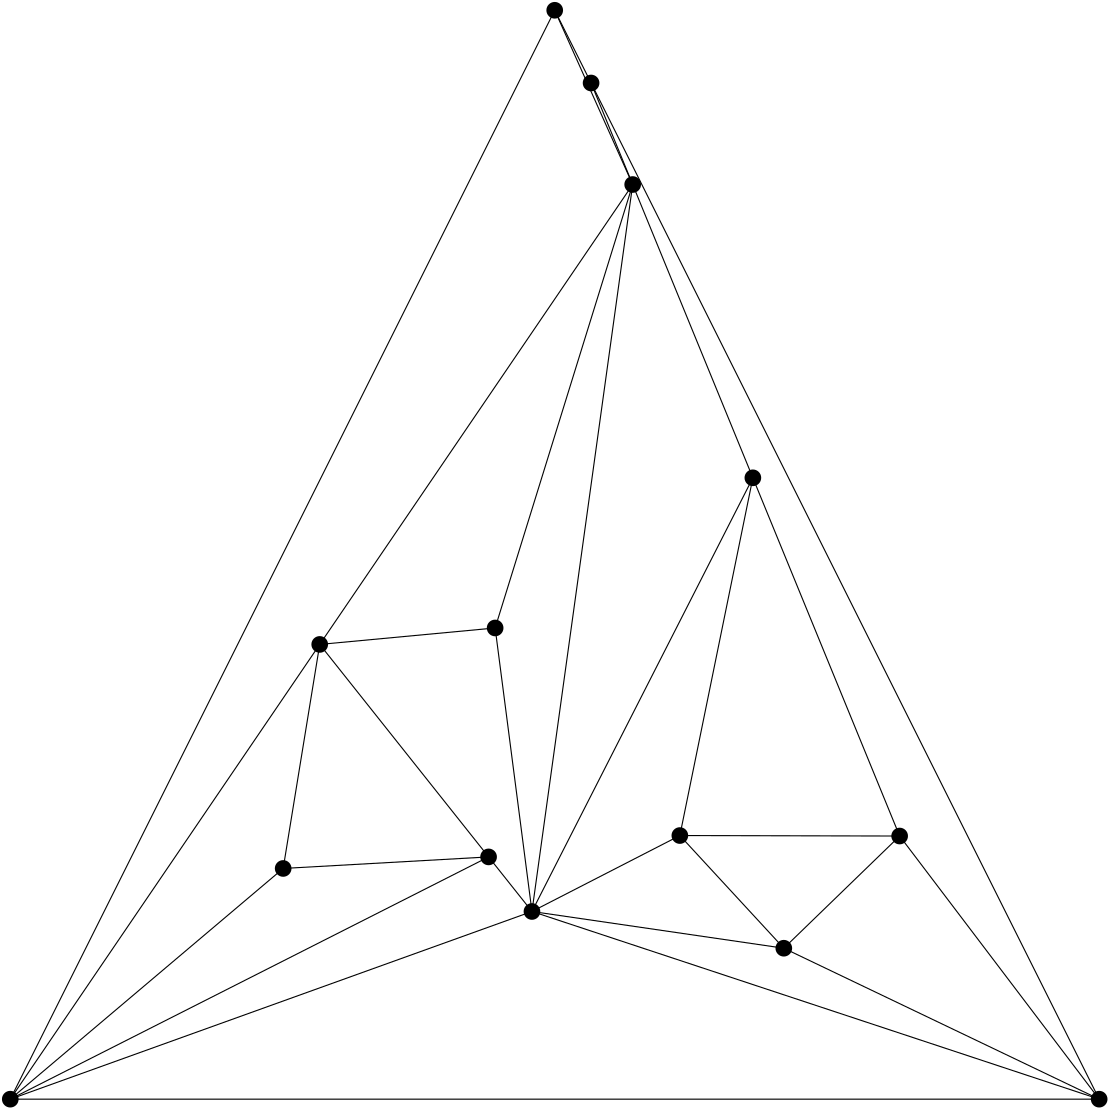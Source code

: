 <?xml version="1.0"?>
			<!DOCTYPE ipe SYSTEM "ipe.dtd">
			<ipe version="70005" creator="Ipe 7.1.4">
			<info created="D:20150825115823" modified="D:20150825115852"/>
					<ipestyle name="basic">
		<symbol name="arrow/arc(spx)">
		<path stroke="sym-stroke" fill="sym-stroke" pen="sym-pen">
		0 0 m
		-1 0.333 l
		-1 -0.333 l
		h
		</path>
		</symbol>
		<symbol name="arrow/farc(spx)">
		<path stroke="sym-stroke" fill="white" pen="sym-pen">
		0 0 m
		-1 0.333 l
		-1 -0.333 l
		h
		</path>
		</symbol>
		<symbol name="mark/circle(sx)" transformations="translations">
		<path fill="sym-stroke">
		0.6 0 0 0.6 0 0 e
		0.4 0 0 0.4 0 0 e
		</path>
		</symbol>
		<symbol name="mark/disk(sx)" transformations="translations">
		<path fill="sym-stroke">
		0.6 0 0 0.6 0 0 e
		</path>
		</symbol>
		<symbol name="mark/fdisk(sfx)" transformations="translations">
		<group>
		<path fill="sym-fill">
		0.5 0 0 0.5 0 0 e
		</path>
		<path fill="sym-stroke" fillrule="eofill">
		0.6 0 0 0.6 0 0 e
		0.4 0 0 0.4 0 0 e
		</path>
		</group>
		</symbol>
		<symbol name="mark/box(sx)" transformations="translations">
		<path fill="sym-stroke" fillrule="eofill">
		-0.6 -0.6 m
		0.6 -0.6 l
		0.6 0.6 l
		-0.6 0.6 l
		h
		-0.4 -0.4 m
		0.4 -0.4 l
		0.4 0.4 l
		-0.4 0.4 l
		h
		</path>
		</symbol>
		<symbol name="mark/square(sx)" transformations="translations">
		<path fill="sym-stroke">
		-0.6 -0.6 m
		0.6 -0.6 l
		0.6 0.6 l
		-0.6 0.6 l
		h
		</path>
		</symbol>
		<symbol name="mark/fsquare(sfx)" transformations="translations">
		<group>
		<path fill="sym-fill">
		-0.5 -0.5 m
		0.5 -0.5 l
		0.5 0.5 l
		-0.5 0.5 l
		h
		</path>
		<path fill="sym-stroke" fillrule="eofill">
		-0.6 -0.6 m
		0.6 -0.6 l
		0.6 0.6 l
		-0.6 0.6 l
		h
		-0.4 -0.4 m
		0.4 -0.4 l
		0.4 0.4 l
		-0.4 0.4 l
		h
		</path>
		</group>
		</symbol>
		<symbol name="mark/cross(sx)" transformations="translations">
		<group>
		<path fill="sym-stroke">
		-0.43 -0.57 m
		0.57 0.43 l
		0.43 0.57 l
		-0.57 -0.43 l
		h
		</path>
		<path fill="sym-stroke">
		-0.43 0.57 m
		0.57 -0.43 l
		0.43 -0.57 l
		-0.57 0.43 l
		h
		</path>
		</group>
		</symbol>
		<symbol name="arrow/fnormal(spx)">
		<path stroke="sym-stroke" fill="white" pen="sym-pen">
		0 0 m
		-1 0.333 l
		-1 -0.333 l
		h
		</path>
		</symbol>
		<symbol name="arrow/pointed(spx)">
		<path stroke="sym-stroke" fill="sym-stroke" pen="sym-pen">
		0 0 m
		-1 0.333 l
		-0.8 0 l
		-1 -0.333 l
		h
		</path>
		</symbol>
		<symbol name="arrow/fpointed(spx)">
		<path stroke="sym-stroke" fill="white" pen="sym-pen">
		0 0 m
		-1 0.333 l
		-0.8 0 l
		-1 -0.333 l
		h
		</path>
		</symbol>
		<symbol name="arrow/linear(spx)">
		<path stroke="sym-stroke" pen="sym-pen">
		-1 0.333 m
		0 0 l
		-1 -0.333 l
		</path>
		</symbol>
		<symbol name="arrow/fdouble(spx)">
		<path stroke="sym-stroke" fill="white" pen="sym-pen">
		0 0 m
		-1 0.333 l
		-1 -0.333 l
		h
		-1 0 m
		-2 0.333 l
		-2 -0.333 l
		h
		</path>
		</symbol>
		<symbol name="arrow/double(spx)">
		<path stroke="sym-stroke" fill="sym-stroke" pen="sym-pen">
		0 0 m
		-1 0.333 l
		-1 -0.333 l
		h
		-1 0 m
		-2 0.333 l
		-2 -0.333 l
		h
		</path>
		</symbol>
		<pen name="heavier" value="0.8"/>
		<pen name="fat" value="1.2"/>
		<pen name="ultrafat" value="2"/>
		<symbolsize name="large" value="5"/>
		<symbolsize name="small" value="2"/>
		<symbolsize name="tiny" value="1.1"/>
		<arrowsize name="large" value="10"/>
		<arrowsize name="small" value="5"/>
		<arrowsize name="tiny" value="3"/>
		<color name="red" value="1 0 0"/>
		<color name="green" value="0 1 0"/>
		<color name="blue" value="0 0 1"/>
		<color name="yellow" value="1 1 0"/>
		<color name="orange" value="1 0.647 0"/>
		<color name="gold" value="1 0.843 0"/>
		<color name="purple" value="0.627 0.125 0.941"/>
		<color name="gray" value="0.745"/>
		<color name="brown" value="0.647 0.165 0.165"/>
		<color name="navy" value="0 0 0.502"/>
		<color name="pink" value="1 0.753 0.796"/>
		<color name="seagreen" value="0.18 0.545 0.341"/>
		<color name="turquoise" value="0.251 0.878 0.816"/>
		<color name="violet" value="0.933 0.51 0.933"/>
		<color name="darkblue" value="0 0 0.545"/>
		<color name="darkcyan" value="0 0.545 0.545"/>
		<color name="darkgray" value="0.663"/>
		<color name="darkgreen" value="0 0.392 0"/>
		<color name="darkmagenta" value="0.545 0 0.545"/>
		<color name="darkorange" value="1 0.549 0"/>
		<color name="darkred" value="0.545 0 0"/>
		<color name="lightblue" value="0.678 0.847 0.902"/>
		<color name="lightcyan" value="0.878 1 1"/>
		<color name="lightgray" value="0.827"/>
		<color name="lightgreen" value="0.565 0.933 0.565"/>
		<color name="lightyellow" value="1 1 0.878"/>
		<dashstyle name="dashed" value="[4] 0"/>
		<dashstyle name="dotted" value="[1 3] 0"/>
		<dashstyle name="dash dotted" value="[4 2 1 2] 0"/>
		<dashstyle name="dash dot dotted" value="[4 2 1 2 1 2] 0"/>
		<textsize name="large" value="\large"/>
		<textsize name="Large" value="\Large"/>
		<textsize name="LARGE" value="\LARGE"/>
		<textsize name="huge" value="\huge"/>
		<textsize name="Huge" value="\Huge"/>
		<textsize name="small" value="\small"/>
		<textsize name="footnote" value="\footnotesize"/>
		<textsize name="tiny" value="\tiny"/>
		<textstyle name="center" begin="\begin{center}" end="\end{center}"/>
		<textstyle name="itemize" begin="\begin{itemize}" end="\end{itemize}"/>
		<textstyle name="item" begin="\begin{itemize}\item{}" end="\end{itemize}"/>
		<gridsize name="4 pts" value="4"/>
		<gridsize name="8 pts (~3 mm)" value="8"/>
		<gridsize name="16 pts (~6 mm)" value="16"/>
		<gridsize name="32 pts (~12 mm)" value="32"/>
		<gridsize name="10 pts (~3.5 mm)" value="10"/>
		<gridsize name="20 pts (~7 mm)" value="20"/>
		<gridsize name="14 pts (~5 mm)" value="14"/>
		<gridsize name="28 pts (~10 mm)" value="28"/>
		<gridsize name="56 pts (~20 mm)" value="56"/>
		<anglesize name="90 deg" value="90"/>
		<anglesize name="60 deg" value="60"/>
		<anglesize name="45 deg" value="45"/>
		<anglesize name="30 deg" value="30"/>
		<anglesize name="22.5 deg" value="22.5"/>
		<tiling name="falling" angle="-60" step="4" width="1"/>
		<tiling name="rising" angle="30" step="4" width="1"/>
		</ipestyle>
<page>
			<layer name="alpha"/>
			<layer name="beta"/>
			<view layers="alpha beta" active="alpha"/>
<path layer="beta" stroke="black">
100.000000000000 100.000000000545 m
287.805224218766 167.565354110073 l
</path>
<path layer="beta" stroke="black">
100.000000000000 100.000000000545 m
211.401314070590 263.708184670903 l
</path>
<path layer="beta" stroke="black">
100.000000000000 100.000000000545 m
492.000000000000 100.000000000000 l
</path>
<path layer="beta" stroke="black">
100.000000000000 100.000000000545 m
272.191432560735 187.212962758359 l
</path>
<path layer="beta" stroke="black">
100.000000000000 100.000000000545 m
198.241077159835 183.054881419228 l
</path>
<path layer="beta" stroke="black">
100.000000000000 100.000000000545 m
296.000000000589 492.000000000000 l
</path>
<path layer="beta" stroke="black">
287.805224218766 167.565354110073 m
492.000000000000 100.000000000000 l
</path>
<path layer="beta" stroke="black">
287.805224218766 167.565354110073 m
272.191432560735 187.212962758359 l
</path>
<path layer="beta" stroke="black">
287.805224218766 167.565354110073 m
274.549443141846 269.632140322211 l
</path>
<path layer="beta" stroke="black">
287.805224218766 167.565354110073 m
324.065872893516 429.272752337502 l
</path>
<path layer="beta" stroke="black">
287.805224218766 167.565354110073 m
378.472940250233 154.340379128611 l
</path>
<path layer="beta" stroke="black">
287.805224218766 167.565354110073 m
367.330897969879 323.687868122145 l
</path>
<path layer="beta" stroke="black">
287.805224218766 167.565354110073 m
341.047068792188 194.905135392421 l
</path>
<path layer="beta" stroke="black">
211.401314070590 263.708184670903 m
272.191432560735 187.212962758359 l
</path>
<path layer="beta" stroke="black">
211.401314070590 263.708184670903 m
274.549443141846 269.632140322211 l
</path>
<path layer="beta" stroke="black">
211.401314070590 263.708184670903 m
324.065872893516 429.272752337502 l
</path>
<path layer="beta" stroke="black">
211.401314070590 263.708184670903 m
198.241077159835 183.054881419228 l
</path>
<path layer="beta" stroke="black">
309.090431326151 465.819137348798 m
492.000000000000 100.000000000000 l
</path>
<path layer="beta" stroke="black">
309.090431326151 465.819137348798 m
324.065872893516 429.272752337502 l
</path>
<path layer="beta" stroke="black">
309.090431326151 465.819137348798 m
296.000000000589 492.000000000000 l
</path>
<path layer="beta" stroke="black">
492.000000000000 100.000000000000 m
420.173722867210 194.729118218511 l
</path>
<path layer="beta" stroke="black">
492.000000000000 100.000000000000 m
378.472940250233 154.340379128611 l
</path>
<path layer="beta" stroke="black">
272.191432560735 187.212962758359 m
198.241077159835 183.054881419228 l
</path>
<path layer="beta" stroke="black">
274.549443141846 269.632140322211 m
324.065872893516 429.272752337502 l
</path>
<path layer="beta" stroke="black">
324.065872893516 429.272752337502 m
367.330897969879 323.687868122145 l
</path>
<path layer="beta" stroke="black">
324.065872893516 429.272752337502 m
296.000000000589 492.000000000000 l
</path>
<path layer="beta" stroke="black">
420.173722867210 194.729118218511 m
378.472940250233 154.340379128611 l
</path>
<path layer="beta" stroke="black">
420.173722867210 194.729118218511 m
367.330897969879 323.687868122145 l
</path>
<path layer="beta" stroke="black">
420.173722867210 194.729118218511 m
341.047068792188 194.905135392421 l
</path>
<path layer="beta" stroke="black">
378.472940250233 154.340379128611 m
341.047068792188 194.905135392421 l
</path>
<path layer="beta" stroke="black">
367.330897969879 323.687868122145 m
341.047068792188 194.905135392421 l
</path>
<use layer="alpha" name="mark/disk(sx)" pos="100.000000000000 100.000000000545" size="large" stroke="black"/>
<use layer="alpha" name="mark/disk(sx)" pos="287.805224218766 167.565354110073" size="large" stroke="black"/>
<use layer="alpha" name="mark/disk(sx)" pos="211.401314070590 263.708184670903" size="large" stroke="black"/>
<use layer="alpha" name="mark/disk(sx)" pos="309.090431326151 465.819137348798" size="large" stroke="black"/>
<use layer="alpha" name="mark/disk(sx)" pos="492.000000000000 100.000000000000" size="large" stroke="black"/>
<use layer="alpha" name="mark/disk(sx)" pos="272.191432560735 187.212962758359" size="large" stroke="black"/>
<use layer="alpha" name="mark/disk(sx)" pos="274.549443141846 269.632140322211" size="large" stroke="black"/>
<use layer="alpha" name="mark/disk(sx)" pos="324.065872893516 429.272752337502" size="large" stroke="black"/>
<use layer="alpha" name="mark/disk(sx)" pos="198.241077159835 183.054881419228" size="large" stroke="black"/>
<use layer="alpha" name="mark/disk(sx)" pos="420.173722867210 194.729118218511" size="large" stroke="black"/>
<use layer="alpha" name="mark/disk(sx)" pos="378.472940250233 154.340379128611" size="large" stroke="black"/>
<use layer="alpha" name="mark/disk(sx)" pos="367.330897969879 323.687868122145" size="large" stroke="black"/>
<use layer="alpha" name="mark/disk(sx)" pos="341.047068792188 194.905135392421" size="large" stroke="black"/>
<use layer="alpha" name="mark/disk(sx)" pos="296.000000000589 492.000000000000" size="large" stroke="black"/>
</page>
</ipe>